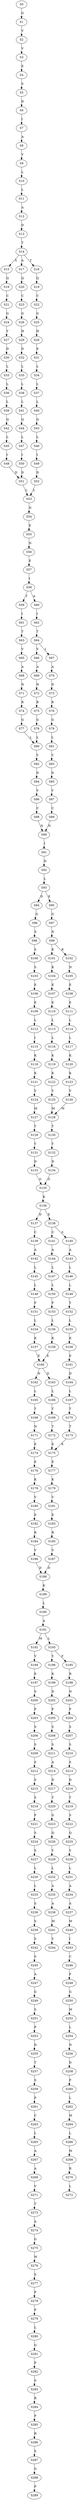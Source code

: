 strict digraph  {
	S0 -> S1 [ label = G ];
	S1 -> S2 [ label = V ];
	S2 -> S3 [ label = V ];
	S3 -> S4 [ label = E ];
	S4 -> S5 [ label = S ];
	S5 -> S6 [ label = D ];
	S6 -> S7 [ label = I ];
	S7 -> S8 [ label = A ];
	S8 -> S9 [ label = V ];
	S9 -> S10 [ label = L ];
	S10 -> S11 [ label = L ];
	S11 -> S12 [ label = A ];
	S12 -> S13 [ label = D ];
	S13 -> S14 [ label = T ];
	S14 -> S15 [ label = S ];
	S14 -> S16 [ label = T ];
	S14 -> S17 [ label = A ];
	S15 -> S18 [ label = Q ];
	S16 -> S19 [ label = Q ];
	S17 -> S20 [ label = Q ];
	S18 -> S21 [ label = C ];
	S19 -> S22 [ label = C ];
	S20 -> S23 [ label = C ];
	S21 -> S24 [ label = G ];
	S22 -> S25 [ label = G ];
	S23 -> S26 [ label = G ];
	S24 -> S27 [ label = Y ];
	S25 -> S28 [ label = H ];
	S26 -> S29 [ label = H ];
	S27 -> S30 [ label = D ];
	S28 -> S31 [ label = E ];
	S29 -> S32 [ label = D ];
	S30 -> S33 [ label = L ];
	S31 -> S34 [ label = L ];
	S32 -> S35 [ label = L ];
	S33 -> S36 [ label = L ];
	S34 -> S37 [ label = L ];
	S35 -> S38 [ label = L ];
	S36 -> S39 [ label = L ];
	S37 -> S40 [ label = L ];
	S38 -> S41 [ label = L ];
	S39 -> S42 [ label = Q ];
	S40 -> S43 [ label = Q ];
	S41 -> S44 [ label = Q ];
	S42 -> S45 [ label = L ];
	S43 -> S46 [ label = L ];
	S44 -> S47 [ label = L ];
	S45 -> S48 [ label = I ];
	S46 -> S49 [ label = I ];
	S47 -> S50 [ label = I ];
	S48 -> S51 [ label = D ];
	S49 -> S52 [ label = D ];
	S50 -> S51 [ label = D ];
	S51 -> S53 [ label = L ];
	S52 -> S53 [ label = L ];
	S53 -> S54 [ label = N ];
	S54 -> S55 [ label = E ];
	S55 -> S56 [ label = N ];
	S56 -> S57 [ label = E ];
	S57 -> S58 [ label = I ];
	S58 -> S59 [ label = T ];
	S58 -> S60 [ label = A ];
	S59 -> S61 [ label = I ];
	S60 -> S62 [ label = I ];
	S61 -> S63 [ label = T ];
	S62 -> S64 [ label = T ];
	S63 -> S65 [ label = V ];
	S64 -> S66 [ label = V ];
	S64 -> S67 [ label = I ];
	S65 -> S68 [ label = A ];
	S66 -> S69 [ label = A ];
	S67 -> S70 [ label = A ];
	S68 -> S71 [ label = N ];
	S69 -> S72 [ label = N ];
	S70 -> S73 [ label = D ];
	S71 -> S74 [ label = R ];
	S72 -> S75 [ label = R ];
	S73 -> S76 [ label = R ];
	S74 -> S77 [ label = G ];
	S75 -> S78 [ label = G ];
	S76 -> S79 [ label = G ];
	S77 -> S80 [ label = L ];
	S78 -> S80 [ label = L ];
	S79 -> S81 [ label = L ];
	S80 -> S82 [ label = V ];
	S81 -> S83 [ label = V ];
	S82 -> S84 [ label = D ];
	S83 -> S85 [ label = D ];
	S84 -> S86 [ label = V ];
	S85 -> S87 [ label = V ];
	S86 -> S88 [ label = C ];
	S87 -> S89 [ label = C ];
	S88 -> S90 [ label = N ];
	S89 -> S90 [ label = N ];
	S90 -> S91 [ label = I ];
	S91 -> S92 [ label = N ];
	S92 -> S93 [ label = L ];
	S93 -> S94 [ label = D ];
	S93 -> S95 [ label = E ];
	S94 -> S96 [ label = G ];
	S95 -> S97 [ label = G ];
	S96 -> S98 [ label = S ];
	S97 -> S99 [ label = N ];
	S98 -> S100 [ label = S ];
	S99 -> S101 [ label = K ];
	S99 -> S102 [ label = R ];
	S100 -> S103 [ label = S ];
	S101 -> S104 [ label = K ];
	S102 -> S105 [ label = N ];
	S103 -> S106 [ label = E ];
	S104 -> S107 [ label = E ];
	S105 -> S108 [ label = E ];
	S106 -> S109 [ label = E ];
	S107 -> S110 [ label = E ];
	S108 -> S111 [ label = E ];
	S109 -> S112 [ label = L ];
	S110 -> S113 [ label = L ];
	S111 -> S114 [ label = L ];
	S112 -> S115 [ label = I ];
	S113 -> S116 [ label = L ];
	S114 -> S117 [ label = L ];
	S115 -> S118 [ label = K ];
	S116 -> S119 [ label = K ];
	S117 -> S120 [ label = K ];
	S118 -> S121 [ label = K ];
	S119 -> S122 [ label = K ];
	S120 -> S123 [ label = K ];
	S121 -> S124 [ label = V ];
	S122 -> S125 [ label = V ];
	S123 -> S126 [ label = V ];
	S124 -> S127 [ label = M ];
	S125 -> S128 [ label = M ];
	S126 -> S128 [ label = M ];
	S127 -> S129 [ label = Y ];
	S128 -> S130 [ label = Y ];
	S129 -> S131 [ label = Y ];
	S130 -> S132 [ label = Y ];
	S131 -> S133 [ label = D ];
	S132 -> S134 [ label = D ];
	S133 -> S135 [ label = G ];
	S134 -> S135 [ label = G ];
	S135 -> S136 [ label = K ];
	S136 -> S137 [ label = D ];
	S136 -> S138 [ label = E ];
	S137 -> S139 [ label = C ];
	S138 -> S140 [ label = S ];
	S138 -> S141 [ label = C ];
	S139 -> S142 [ label = A ];
	S140 -> S143 [ label = A ];
	S141 -> S144 [ label = A ];
	S142 -> S145 [ label = L ];
	S143 -> S146 [ label = L ];
	S144 -> S147 [ label = L ];
	S145 -> S148 [ label = L ];
	S146 -> S149 [ label = L ];
	S147 -> S150 [ label = L ];
	S148 -> S151 [ label = F ];
	S149 -> S152 [ label = Y ];
	S150 -> S153 [ label = F ];
	S151 -> S154 [ label = L ];
	S152 -> S155 [ label = L ];
	S153 -> S156 [ label = L ];
	S154 -> S157 [ label = K ];
	S155 -> S158 [ label = K ];
	S156 -> S159 [ label = K ];
	S157 -> S160 [ label = E ];
	S158 -> S161 [ label = E ];
	S159 -> S160 [ label = E ];
	S160 -> S162 [ label = N ];
	S160 -> S163 [ label = D ];
	S161 -> S164 [ label = D ];
	S162 -> S165 [ label = L ];
	S163 -> S166 [ label = L ];
	S164 -> S167 [ label = L ];
	S165 -> S168 [ label = T ];
	S166 -> S169 [ label = T ];
	S167 -> S170 [ label = T ];
	S168 -> S171 [ label = N ];
	S169 -> S172 [ label = T ];
	S170 -> S173 [ label = T ];
	S171 -> S174 [ label = E ];
	S172 -> S175 [ label = E ];
	S173 -> S175 [ label = E ];
	S174 -> S176 [ label = E ];
	S175 -> S177 [ label = E ];
	S176 -> S178 [ label = K ];
	S177 -> S179 [ label = K ];
	S178 -> S180 [ label = V ];
	S179 -> S181 [ label = V ];
	S180 -> S182 [ label = E ];
	S181 -> S183 [ label = E ];
	S182 -> S184 [ label = R ];
	S183 -> S185 [ label = R ];
	S184 -> S186 [ label = V ];
	S185 -> S187 [ label = V ];
	S186 -> S188 [ label = D ];
	S187 -> S188 [ label = D ];
	S188 -> S189 [ label = K ];
	S189 -> S190 [ label = L ];
	S190 -> S191 [ label = A ];
	S191 -> S192 [ label = M ];
	S191 -> S193 [ label = L ];
	S192 -> S194 [ label = V ];
	S193 -> S195 [ label = F ];
	S193 -> S196 [ label = Y ];
	S194 -> S197 [ label = E ];
	S195 -> S198 [ label = R ];
	S196 -> S199 [ label = K ];
	S197 -> S200 [ label = S ];
	S198 -> S201 [ label = N ];
	S199 -> S202 [ label = D ];
	S200 -> S203 [ label = P ];
	S201 -> S204 [ label = P ];
	S202 -> S205 [ label = P ];
	S203 -> S206 [ label = S ];
	S204 -> S207 [ label = S ];
	S205 -> S208 [ label = S ];
	S206 -> S209 [ label = S ];
	S207 -> S210 [ label = S ];
	S208 -> S211 [ label = S ];
	S209 -> S212 [ label = S ];
	S210 -> S213 [ label = S ];
	S211 -> S214 [ label = A ];
	S212 -> S215 [ label = S ];
	S213 -> S216 [ label = D ];
	S214 -> S217 [ label = D ];
	S215 -> S218 [ label = S ];
	S216 -> S219 [ label = T ];
	S217 -> S220 [ label = T ];
	S218 -> S221 [ label = P ];
	S219 -> S222 [ label = S ];
	S220 -> S223 [ label = G ];
	S221 -> S224 [ label = S ];
	S222 -> S225 [ label = Q ];
	S223 -> S226 [ label = Q ];
	S224 -> S227 [ label = S ];
	S225 -> S228 [ label = Y ];
	S226 -> S229 [ label = Y ];
	S227 -> S230 [ label = L ];
	S228 -> S231 [ label = L ];
	S229 -> S232 [ label = L ];
	S230 -> S233 [ label = L ];
	S231 -> S234 [ label = A ];
	S232 -> S235 [ label = A ];
	S233 -> S236 [ label = S ];
	S234 -> S237 [ label = A ];
	S235 -> S238 [ label = A ];
	S236 -> S239 [ label = S ];
	S237 -> S240 [ label = M ];
	S238 -> S241 [ label = M ];
	S239 -> S242 [ label = S ];
	S240 -> S243 [ label = I ];
	S241 -> S244 [ label = V ];
	S242 -> S245 [ label = S ];
	S243 -> S246 [ label = C ];
	S245 -> S247 [ label = A ];
	S246 -> S248 [ label = F ];
	S247 -> S249 [ label = G ];
	S248 -> S250 [ label = G ];
	S249 -> S251 [ label = S ];
	S250 -> S252 [ label = M ];
	S251 -> S253 [ label = P ];
	S252 -> S254 [ label = L ];
	S253 -> S255 [ label = D ];
	S254 -> S256 [ label = N ];
	S255 -> S257 [ label = T ];
	S256 -> S258 [ label = D ];
	S257 -> S259 [ label = S ];
	S258 -> S260 [ label = P ];
	S259 -> S261 [ label = P ];
	S260 -> S262 [ label = L ];
	S261 -> S263 [ label = C ];
	S262 -> S264 [ label = M ];
	S263 -> S265 [ label = L ];
	S264 -> S266 [ label = L ];
	S265 -> S267 [ label = A ];
	S266 -> S268 [ label = M ];
	S267 -> S269 [ label = A ];
	S268 -> S270 [ label = R ];
	S269 -> S271 [ label = V ];
	S270 -> S272 [ label = L ];
	S271 -> S273 [ label = T ];
	S273 -> S274 [ label = A ];
	S274 -> S275 [ label = G ];
	S275 -> S276 [ label = W ];
	S276 -> S277 [ label = S ];
	S277 -> S278 [ label = P ];
	S278 -> S279 [ label = P ];
	S279 -> S280 [ label = L ];
	S280 -> S281 [ label = G ];
	S281 -> S282 [ label = P ];
	S282 -> S283 [ label = S ];
	S283 -> S284 [ label = R ];
	S284 -> S285 [ label = P ];
	S285 -> S286 [ label = R ];
	S286 -> S287 [ label = S ];
	S287 -> S288 [ label = G ];
	S288 -> S289 [ label = P ];
}
